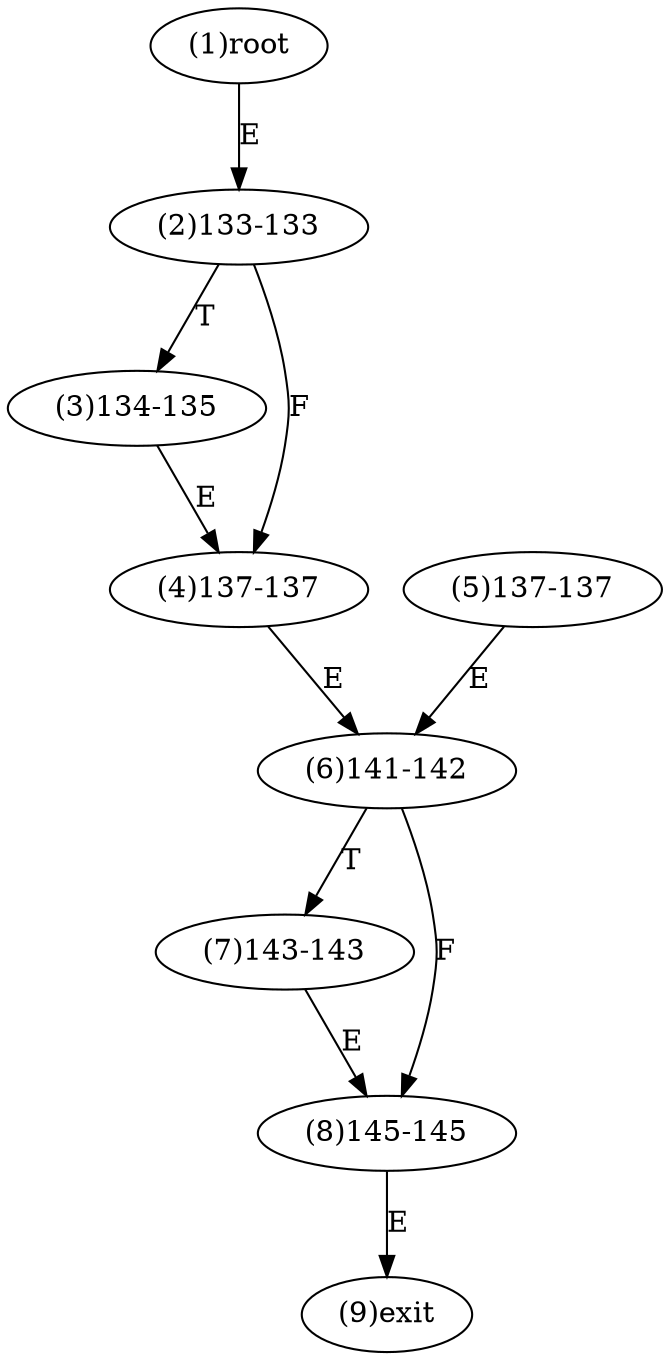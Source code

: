 digraph "" { 
1[ label="(1)root"];
2[ label="(2)133-133"];
3[ label="(3)134-135"];
4[ label="(4)137-137"];
5[ label="(5)137-137"];
6[ label="(6)141-142"];
7[ label="(7)143-143"];
8[ label="(8)145-145"];
9[ label="(9)exit"];
1->2[ label="E"];
2->4[ label="F"];
2->3[ label="T"];
3->4[ label="E"];
4->6[ label="E"];
5->6[ label="E"];
6->8[ label="F"];
6->7[ label="T"];
7->8[ label="E"];
8->9[ label="E"];
}